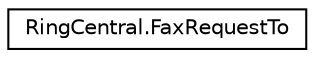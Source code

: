 digraph "Graphical Class Hierarchy"
{
 // LATEX_PDF_SIZE
  edge [fontname="Helvetica",fontsize="10",labelfontname="Helvetica",labelfontsize="10"];
  node [fontname="Helvetica",fontsize="10",shape=record];
  rankdir="LR";
  Node0 [label="RingCentral.FaxRequestTo",height=0.2,width=0.4,color="black", fillcolor="white", style="filled",URL="$classRingCentral_1_1FaxRequestTo.html",tooltip=" "];
}
